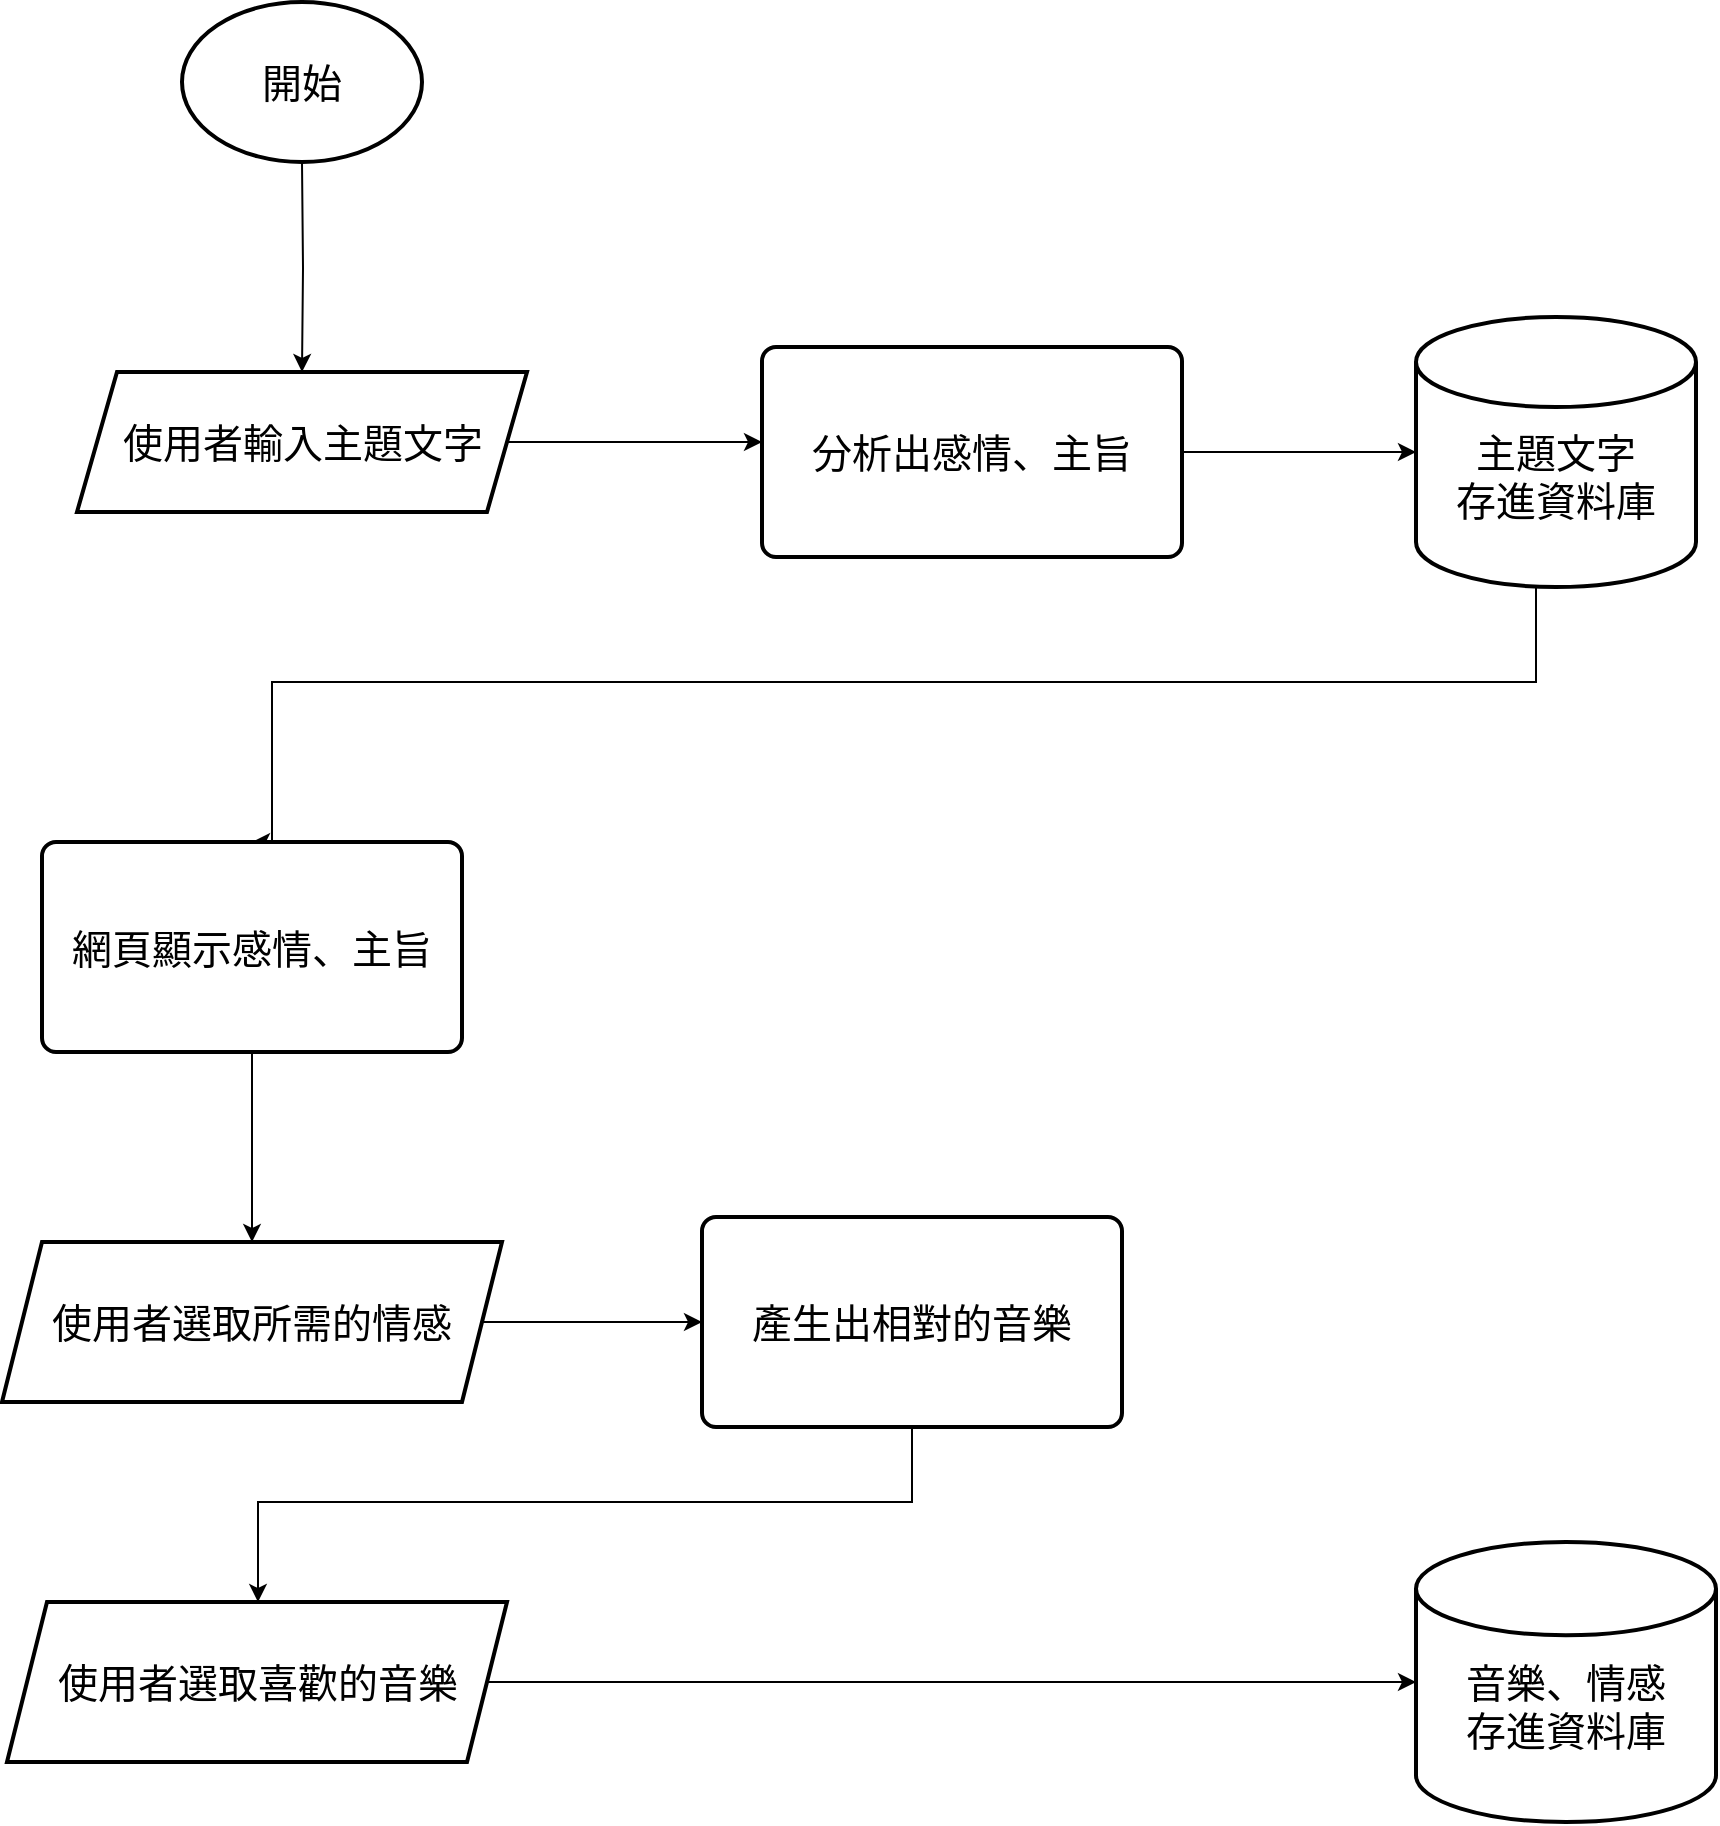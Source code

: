 <mxfile version="21.7.5" type="github">
  <diagram id="C5RBs43oDa-KdzZeNtuy" name="Page-1">
    <mxGraphModel dx="1615" dy="822" grid="1" gridSize="10" guides="1" tooltips="1" connect="1" arrows="1" fold="1" page="1" pageScale="1" pageWidth="827" pageHeight="1169" math="0" shadow="0">
      <root>
        <mxCell id="WIyWlLk6GJQsqaUBKTNV-0" />
        <mxCell id="WIyWlLk6GJQsqaUBKTNV-1" parent="WIyWlLk6GJQsqaUBKTNV-0" />
        <mxCell id="-oPAjYRNNJExIe5txF2H-0" value="" style="edgeStyle=orthogonalEdgeStyle;rounded=0;orthogonalLoop=1;jettySize=auto;html=1;" parent="WIyWlLk6GJQsqaUBKTNV-1" target="-oPAjYRNNJExIe5txF2H-2" edge="1">
          <mxGeometry relative="1" as="geometry">
            <mxPoint x="270" y="210" as="sourcePoint" />
          </mxGeometry>
        </mxCell>
        <mxCell id="-oPAjYRNNJExIe5txF2H-1" value="" style="edgeStyle=orthogonalEdgeStyle;rounded=0;orthogonalLoop=1;jettySize=auto;html=1;" parent="WIyWlLk6GJQsqaUBKTNV-1" source="-oPAjYRNNJExIe5txF2H-2" edge="1">
          <mxGeometry relative="1" as="geometry">
            <mxPoint x="500" y="350" as="targetPoint" />
          </mxGeometry>
        </mxCell>
        <mxCell id="-oPAjYRNNJExIe5txF2H-2" value="&lt;font style=&quot;font-size: 20px;&quot;&gt;使用者輸入主題文字&lt;/font&gt;" style="shape=parallelogram;perimeter=parallelogramPerimeter;whiteSpace=wrap;html=1;fixedSize=1;strokeWidth=2;" parent="WIyWlLk6GJQsqaUBKTNV-1" vertex="1">
          <mxGeometry x="157.5" y="315" width="225" height="70" as="geometry" />
        </mxCell>
        <mxCell id="W3lS5PdpXruHgPn8EJfP-2" value="" style="edgeStyle=orthogonalEdgeStyle;rounded=0;orthogonalLoop=1;jettySize=auto;html=1;" edge="1" parent="WIyWlLk6GJQsqaUBKTNV-1" source="-oPAjYRNNJExIe5txF2H-3" target="W3lS5PdpXruHgPn8EJfP-1">
          <mxGeometry relative="1" as="geometry" />
        </mxCell>
        <mxCell id="-oPAjYRNNJExIe5txF2H-3" value="&lt;font style=&quot;font-size: 20px;&quot;&gt;分析出感情、主旨&lt;br&gt;&lt;/font&gt;" style="rounded=1;whiteSpace=wrap;html=1;absoluteArcSize=1;arcSize=14;strokeWidth=2;" parent="WIyWlLk6GJQsqaUBKTNV-1" vertex="1">
          <mxGeometry x="500" y="302.5" width="210" height="105" as="geometry" />
        </mxCell>
        <mxCell id="-oPAjYRNNJExIe5txF2H-4" value="&lt;font style=&quot;font-size: 20px;&quot;&gt;開始&lt;/font&gt;" style="strokeWidth=2;html=1;shape=mxgraph.flowchart.start_1;whiteSpace=wrap;" parent="WIyWlLk6GJQsqaUBKTNV-1" vertex="1">
          <mxGeometry x="210" y="130" width="120" height="80" as="geometry" />
        </mxCell>
        <mxCell id="W3lS5PdpXruHgPn8EJfP-5" style="edgeStyle=orthogonalEdgeStyle;rounded=0;orthogonalLoop=1;jettySize=auto;html=1;entryX=0.5;entryY=0;entryDx=0;entryDy=0;" edge="1" parent="WIyWlLk6GJQsqaUBKTNV-1" source="W3lS5PdpXruHgPn8EJfP-1" target="W3lS5PdpXruHgPn8EJfP-3">
          <mxGeometry relative="1" as="geometry">
            <Array as="points">
              <mxPoint x="887" y="470" />
              <mxPoint x="255" y="470" />
              <mxPoint x="255" y="550" />
            </Array>
          </mxGeometry>
        </mxCell>
        <mxCell id="W3lS5PdpXruHgPn8EJfP-1" value="&lt;font style=&quot;font-size: 20px;&quot;&gt;&lt;br&gt;主題文字&lt;br&gt;存進資料庫&lt;/font&gt;" style="strokeWidth=2;html=1;shape=mxgraph.flowchart.database;whiteSpace=wrap;" vertex="1" parent="WIyWlLk6GJQsqaUBKTNV-1">
          <mxGeometry x="827" y="287.5" width="140" height="135" as="geometry" />
        </mxCell>
        <mxCell id="W3lS5PdpXruHgPn8EJfP-7" value="" style="edgeStyle=orthogonalEdgeStyle;rounded=0;orthogonalLoop=1;jettySize=auto;html=1;" edge="1" parent="WIyWlLk6GJQsqaUBKTNV-1" source="W3lS5PdpXruHgPn8EJfP-3" target="W3lS5PdpXruHgPn8EJfP-6">
          <mxGeometry relative="1" as="geometry" />
        </mxCell>
        <mxCell id="W3lS5PdpXruHgPn8EJfP-3" value="&lt;font style=&quot;font-size: 20px;&quot;&gt;網頁顯示感情、主旨&lt;br&gt;&lt;/font&gt;" style="rounded=1;whiteSpace=wrap;html=1;absoluteArcSize=1;arcSize=14;strokeWidth=2;" vertex="1" parent="WIyWlLk6GJQsqaUBKTNV-1">
          <mxGeometry x="140" y="550" width="210" height="105" as="geometry" />
        </mxCell>
        <mxCell id="W3lS5PdpXruHgPn8EJfP-9" value="" style="edgeStyle=orthogonalEdgeStyle;rounded=0;orthogonalLoop=1;jettySize=auto;html=1;" edge="1" parent="WIyWlLk6GJQsqaUBKTNV-1" source="W3lS5PdpXruHgPn8EJfP-6" target="W3lS5PdpXruHgPn8EJfP-8">
          <mxGeometry relative="1" as="geometry" />
        </mxCell>
        <mxCell id="W3lS5PdpXruHgPn8EJfP-6" value="&lt;font style=&quot;font-size: 20px;&quot;&gt;使用者選取所需的情感&lt;/font&gt;" style="shape=parallelogram;perimeter=parallelogramPerimeter;whiteSpace=wrap;html=1;fixedSize=1;strokeWidth=2;" vertex="1" parent="WIyWlLk6GJQsqaUBKTNV-1">
          <mxGeometry x="120" y="750" width="250" height="80" as="geometry" />
        </mxCell>
        <mxCell id="W3lS5PdpXruHgPn8EJfP-12" style="edgeStyle=orthogonalEdgeStyle;rounded=0;orthogonalLoop=1;jettySize=auto;html=1;" edge="1" parent="WIyWlLk6GJQsqaUBKTNV-1" source="W3lS5PdpXruHgPn8EJfP-8" target="W3lS5PdpXruHgPn8EJfP-11">
          <mxGeometry relative="1" as="geometry">
            <Array as="points">
              <mxPoint x="575" y="880" />
              <mxPoint x="248" y="880" />
            </Array>
          </mxGeometry>
        </mxCell>
        <mxCell id="W3lS5PdpXruHgPn8EJfP-8" value="&lt;font style=&quot;font-size: 20px;&quot;&gt;產生出相對的音樂&lt;br&gt;&lt;/font&gt;" style="rounded=1;whiteSpace=wrap;html=1;absoluteArcSize=1;arcSize=14;strokeWidth=2;" vertex="1" parent="WIyWlLk6GJQsqaUBKTNV-1">
          <mxGeometry x="470" y="737.5" width="210" height="105" as="geometry" />
        </mxCell>
        <mxCell id="W3lS5PdpXruHgPn8EJfP-16" style="edgeStyle=orthogonalEdgeStyle;rounded=0;orthogonalLoop=1;jettySize=auto;html=1;entryX=0;entryY=0.5;entryDx=0;entryDy=0;entryPerimeter=0;" edge="1" parent="WIyWlLk6GJQsqaUBKTNV-1" source="W3lS5PdpXruHgPn8EJfP-11" target="W3lS5PdpXruHgPn8EJfP-14">
          <mxGeometry relative="1" as="geometry" />
        </mxCell>
        <mxCell id="W3lS5PdpXruHgPn8EJfP-11" value="&lt;font style=&quot;font-size: 20px;&quot;&gt;使用者選取喜歡的音樂&lt;/font&gt;" style="shape=parallelogram;perimeter=parallelogramPerimeter;whiteSpace=wrap;html=1;fixedSize=1;strokeWidth=2;" vertex="1" parent="WIyWlLk6GJQsqaUBKTNV-1">
          <mxGeometry x="122.5" y="930" width="250" height="80" as="geometry" />
        </mxCell>
        <mxCell id="W3lS5PdpXruHgPn8EJfP-14" value="&lt;font style=&quot;font-size: 20px;&quot;&gt;&lt;br&gt;音樂、情感&lt;br&gt;存進資料庫&lt;/font&gt;" style="strokeWidth=2;html=1;shape=mxgraph.flowchart.database;whiteSpace=wrap;" vertex="1" parent="WIyWlLk6GJQsqaUBKTNV-1">
          <mxGeometry x="827" y="900" width="150" height="140" as="geometry" />
        </mxCell>
      </root>
    </mxGraphModel>
  </diagram>
</mxfile>
